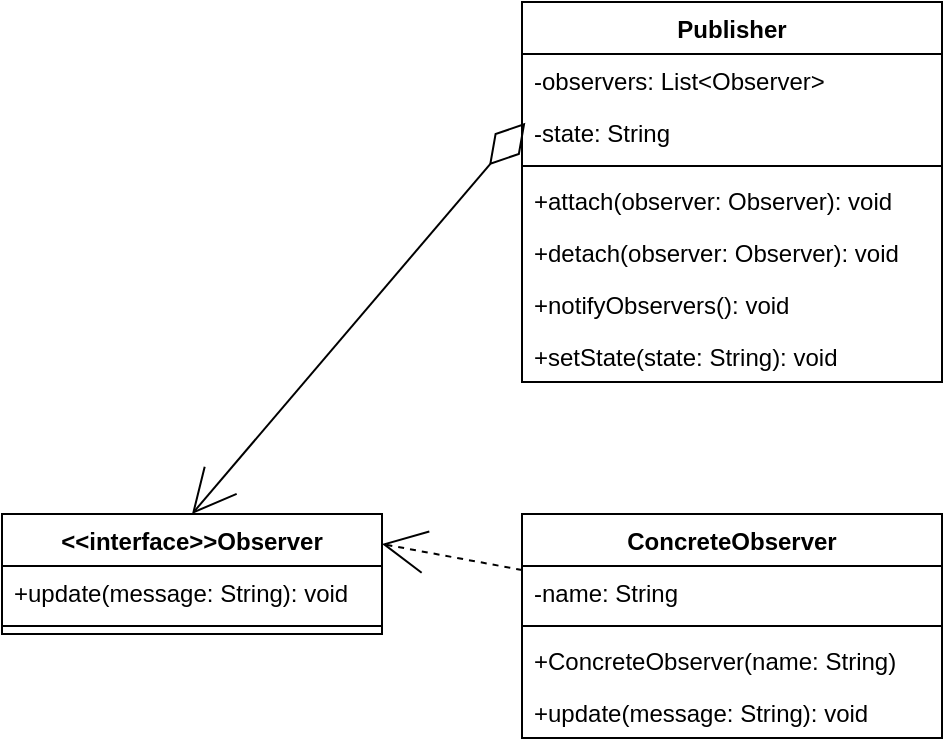 <mxfile version="22.1.22" type="embed">
  <diagram id="23iRSUPoRavnBvh4doch" name="Page-1">
    <mxGraphModel dx="901" dy="515" grid="1" gridSize="10" guides="1" tooltips="1" connect="1" arrows="1" fold="1" page="1" pageScale="1" pageWidth="827" pageHeight="1169" math="0" shadow="0">
      <root>
        <mxCell id="0" />
        <mxCell id="1" parent="0" />
        <mxCell id="159" value="&lt;&lt;interface&gt;&gt;Observer" style="swimlane;fontStyle=1;childLayout=stackLayout;horizontal=1;startSize=26;horizontalStack=0;resizeParent=1;resizeParentMax=0;resizeLast=0;collapsible=1;marginBottom=0;" parent="1" vertex="1">
          <mxGeometry x="210" y="356" width="190" height="60" as="geometry" />
        </mxCell>
        <mxCell id="160" value="+update(message: String): void" style="text;strokeColor=none;fillColor=none;align=left;verticalAlign=top;spacingLeft=4;spacingRight=4;overflow=hidden;rotatable=0;points=[[0,0.5],[1,0.5]];portConstraint=eastwest;" parent="159" vertex="1">
          <mxGeometry y="26" width="190" height="26" as="geometry" />
        </mxCell>
        <mxCell id="161" value="" style="line;strokeWidth=1;fillColor=none;align=left;verticalAlign=middle;spacingTop=-1;spacingLeft=3;spacingRight=3;rotatable=0;labelPosition=right;points=[];portConstraint=eastwest;" parent="159" vertex="1">
          <mxGeometry y="52" width="190" height="8" as="geometry" />
        </mxCell>
        <mxCell id="163" value="Publisher" style="swimlane;fontStyle=1;childLayout=stackLayout;horizontal=1;startSize=26;horizontalStack=0;resizeParent=1;resizeParentMax=0;resizeLast=0;collapsible=1;marginBottom=0;" parent="1" vertex="1">
          <mxGeometry x="470" y="100" width="210" height="190" as="geometry" />
        </mxCell>
        <mxCell id="164" value="-observers: List&lt;Observer&gt;" style="text;strokeColor=none;fillColor=none;align=left;verticalAlign=top;spacingLeft=4;spacingRight=4;overflow=hidden;rotatable=0;points=[[0,0.5],[1,0.5]];portConstraint=eastwest;" parent="163" vertex="1">
          <mxGeometry y="26" width="210" height="26" as="geometry" />
        </mxCell>
        <mxCell id="165" value="-state: String" style="text;strokeColor=none;fillColor=none;align=left;verticalAlign=top;spacingLeft=4;spacingRight=4;overflow=hidden;rotatable=0;points=[[0,0.5],[1,0.5]];portConstraint=eastwest;" parent="163" vertex="1">
          <mxGeometry y="52" width="210" height="26" as="geometry" />
        </mxCell>
        <mxCell id="166" value="" style="line;strokeWidth=1;fillColor=none;align=left;verticalAlign=middle;spacingTop=-1;spacingLeft=3;spacingRight=3;rotatable=0;labelPosition=right;points=[];portConstraint=eastwest;" parent="163" vertex="1">
          <mxGeometry y="78" width="210" height="8" as="geometry" />
        </mxCell>
        <mxCell id="167" value="+attach(observer: Observer): void" style="text;strokeColor=none;fillColor=none;align=left;verticalAlign=top;spacingLeft=4;spacingRight=4;overflow=hidden;rotatable=0;points=[[0,0.5],[1,0.5]];portConstraint=eastwest;" parent="163" vertex="1">
          <mxGeometry y="86" width="210" height="26" as="geometry" />
        </mxCell>
        <mxCell id="168" value="+detach(observer: Observer): void" style="text;strokeColor=none;fillColor=none;align=left;verticalAlign=top;spacingLeft=4;spacingRight=4;overflow=hidden;rotatable=0;points=[[0,0.5],[1,0.5]];portConstraint=eastwest;" parent="163" vertex="1">
          <mxGeometry y="112" width="210" height="26" as="geometry" />
        </mxCell>
        <mxCell id="169" value="+notifyObservers(): void" style="text;strokeColor=none;fillColor=none;align=left;verticalAlign=top;spacingLeft=4;spacingRight=4;overflow=hidden;rotatable=0;points=[[0,0.5],[1,0.5]];portConstraint=eastwest;" parent="163" vertex="1">
          <mxGeometry y="138" width="210" height="26" as="geometry" />
        </mxCell>
        <mxCell id="170" value="+setState(state: String): void" style="text;strokeColor=none;fillColor=none;align=left;verticalAlign=top;spacingLeft=4;spacingRight=4;overflow=hidden;rotatable=0;points=[[0,0.5],[1,0.5]];portConstraint=eastwest;" parent="163" vertex="1">
          <mxGeometry y="164" width="210" height="26" as="geometry" />
        </mxCell>
        <mxCell id="176" value="ConcreteObserver" style="swimlane;fontStyle=1;childLayout=stackLayout;horizontal=1;startSize=26;horizontalStack=0;resizeParent=1;resizeParentMax=0;resizeLast=0;collapsible=1;marginBottom=0;" parent="1" vertex="1">
          <mxGeometry x="470" y="356" width="210" height="112" as="geometry" />
        </mxCell>
        <mxCell id="177" value="-name: String" style="text;strokeColor=none;fillColor=none;align=left;verticalAlign=top;spacingLeft=4;spacingRight=4;overflow=hidden;rotatable=0;points=[[0,0.5],[1,0.5]];portConstraint=eastwest;" parent="176" vertex="1">
          <mxGeometry y="26" width="210" height="26" as="geometry" />
        </mxCell>
        <mxCell id="178" value="" style="line;strokeWidth=1;fillColor=none;align=left;verticalAlign=middle;spacingTop=-1;spacingLeft=3;spacingRight=3;rotatable=0;labelPosition=right;points=[];portConstraint=eastwest;" parent="176" vertex="1">
          <mxGeometry y="52" width="210" height="8" as="geometry" />
        </mxCell>
        <mxCell id="179" value="+ConcreteObserver(name: String)" style="text;strokeColor=none;fillColor=none;align=left;verticalAlign=top;spacingLeft=4;spacingRight=4;overflow=hidden;rotatable=0;points=[[0,0.5],[1,0.5]];portConstraint=eastwest;" parent="176" vertex="1">
          <mxGeometry y="60" width="210" height="26" as="geometry" />
        </mxCell>
        <mxCell id="180" value="+update(message: String): void" style="text;strokeColor=none;fillColor=none;align=left;verticalAlign=top;spacingLeft=4;spacingRight=4;overflow=hidden;rotatable=0;points=[[0,0.5],[1,0.5]];portConstraint=eastwest;" parent="176" vertex="1">
          <mxGeometry y="86" width="210" height="26" as="geometry" />
        </mxCell>
        <mxCell id="183" value="" style="endArrow=none;dashed=1;html=1;rounded=0;exitX=1;exitY=0.25;exitDx=0;exitDy=0;entryX=0;entryY=0.25;entryDx=0;entryDy=0;endSize=12;startSize=20;endFill=0;startArrow=open;startFill=0;" edge="1" parent="1" source="159" target="176">
          <mxGeometry width="50" height="50" relative="1" as="geometry">
            <mxPoint x="460" y="420" as="sourcePoint" />
            <mxPoint x="470" y="370" as="targetPoint" />
          </mxGeometry>
        </mxCell>
        <mxCell id="185" value="" style="endArrow=diamondThin;html=1;rounded=0;entryX=0.008;entryY=0.321;entryDx=0;entryDy=0;entryPerimeter=0;exitX=0.5;exitY=0;exitDx=0;exitDy=0;endFill=0;startSize=20;endSize=25;startArrow=open;startFill=0;" edge="1" parent="1" source="159" target="165">
          <mxGeometry width="50" height="50" relative="1" as="geometry">
            <mxPoint x="460" y="300" as="sourcePoint" />
            <mxPoint x="510" y="250" as="targetPoint" />
          </mxGeometry>
        </mxCell>
      </root>
    </mxGraphModel>
  </diagram>
</mxfile>
